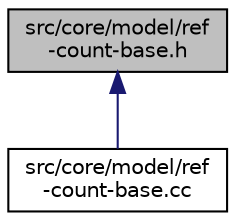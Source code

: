 digraph "src/core/model/ref-count-base.h"
{
 // LATEX_PDF_SIZE
  edge [fontname="Helvetica",fontsize="10",labelfontname="Helvetica",labelfontsize="10"];
  node [fontname="Helvetica",fontsize="10",shape=record];
  Node1 [label="src/core/model/ref\l-count-base.h",height=0.2,width=0.4,color="black", fillcolor="grey75", style="filled", fontcolor="black",tooltip="ns3::RefCountBase declaration."];
  Node1 -> Node2 [dir="back",color="midnightblue",fontsize="10",style="solid",fontname="Helvetica"];
  Node2 [label="src/core/model/ref\l-count-base.cc",height=0.2,width=0.4,color="black", fillcolor="white", style="filled",URL="$ref-count-base_8cc.html",tooltip="ns3::RefCountBase implementation."];
}
